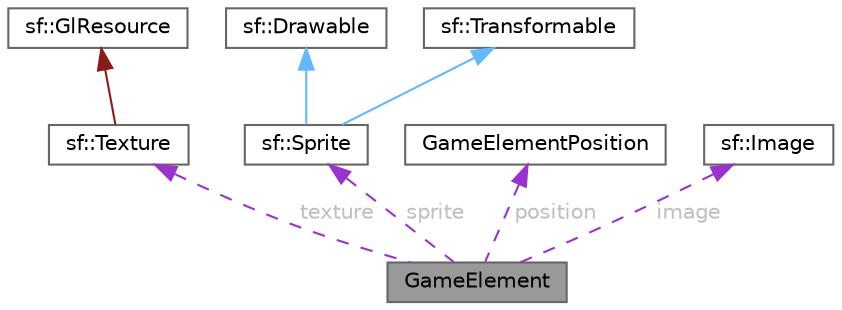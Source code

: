 digraph "GameElement"
{
 // LATEX_PDF_SIZE
  bgcolor="transparent";
  edge [fontname=Helvetica,fontsize=10,labelfontname=Helvetica,labelfontsize=10];
  node [fontname=Helvetica,fontsize=10,shape=box,height=0.2,width=0.4];
  Node1 [id="Node000001",label="GameElement",height=0.2,width=0.4,color="gray40", fillcolor="grey60", style="filled", fontcolor="black",tooltip="Base class for all game elements."];
  Node2 -> Node1 [id="edge1_Node000001_Node000002",dir="back",color="darkorchid3",style="dashed",tooltip=" ",label=" texture",fontcolor="grey" ];
  Node2 [id="Node000002",label="sf::Texture",height=0.2,width=0.4,color="gray40", fillcolor="white", style="filled",URL="$classsf_1_1_texture.html",tooltip="Image living on the graphics card that can be used for drawing."];
  Node3 -> Node2 [id="edge2_Node000002_Node000003",dir="back",color="firebrick4",style="solid",tooltip=" "];
  Node3 [id="Node000003",label="sf::GlResource",height=0.2,width=0.4,color="gray40", fillcolor="white", style="filled",URL="$classsf_1_1_gl_resource.html",tooltip="Base class for classes that require an OpenGL context."];
  Node4 -> Node1 [id="edge3_Node000001_Node000004",dir="back",color="darkorchid3",style="dashed",tooltip=" ",label=" sprite",fontcolor="grey" ];
  Node4 [id="Node000004",label="sf::Sprite",height=0.2,width=0.4,color="gray40", fillcolor="white", style="filled",URL="$classsf_1_1_sprite.html",tooltip="Drawable representation of a texture, with its own transformations, color, etc."];
  Node5 -> Node4 [id="edge4_Node000004_Node000005",dir="back",color="steelblue1",style="solid",tooltip=" "];
  Node5 [id="Node000005",label="sf::Drawable",height=0.2,width=0.4,color="gray40", fillcolor="white", style="filled",URL="$classsf_1_1_drawable.html",tooltip="Abstract base class for objects that can be drawn to a render target."];
  Node6 -> Node4 [id="edge5_Node000004_Node000006",dir="back",color="steelblue1",style="solid",tooltip=" "];
  Node6 [id="Node000006",label="sf::Transformable",height=0.2,width=0.4,color="gray40", fillcolor="white", style="filled",URL="$classsf_1_1_transformable.html",tooltip="Decomposed transform defined by a position, a rotation and a scale."];
  Node7 -> Node1 [id="edge6_Node000001_Node000007",dir="back",color="darkorchid3",style="dashed",tooltip=" ",label=" position",fontcolor="grey" ];
  Node7 [id="Node000007",label="GameElementPosition",height=0.2,width=0.4,color="gray40", fillcolor="white", style="filled",URL="$class_game_element_position.html",tooltip="Represents the position of a game element."];
  Node8 -> Node1 [id="edge7_Node000001_Node000008",dir="back",color="darkorchid3",style="dashed",tooltip=" ",label=" image",fontcolor="grey" ];
  Node8 [id="Node000008",label="sf::Image",height=0.2,width=0.4,color="gray40", fillcolor="white", style="filled",URL="$classsf_1_1_image.html",tooltip="Class for loading, manipulating and saving images."];
}
